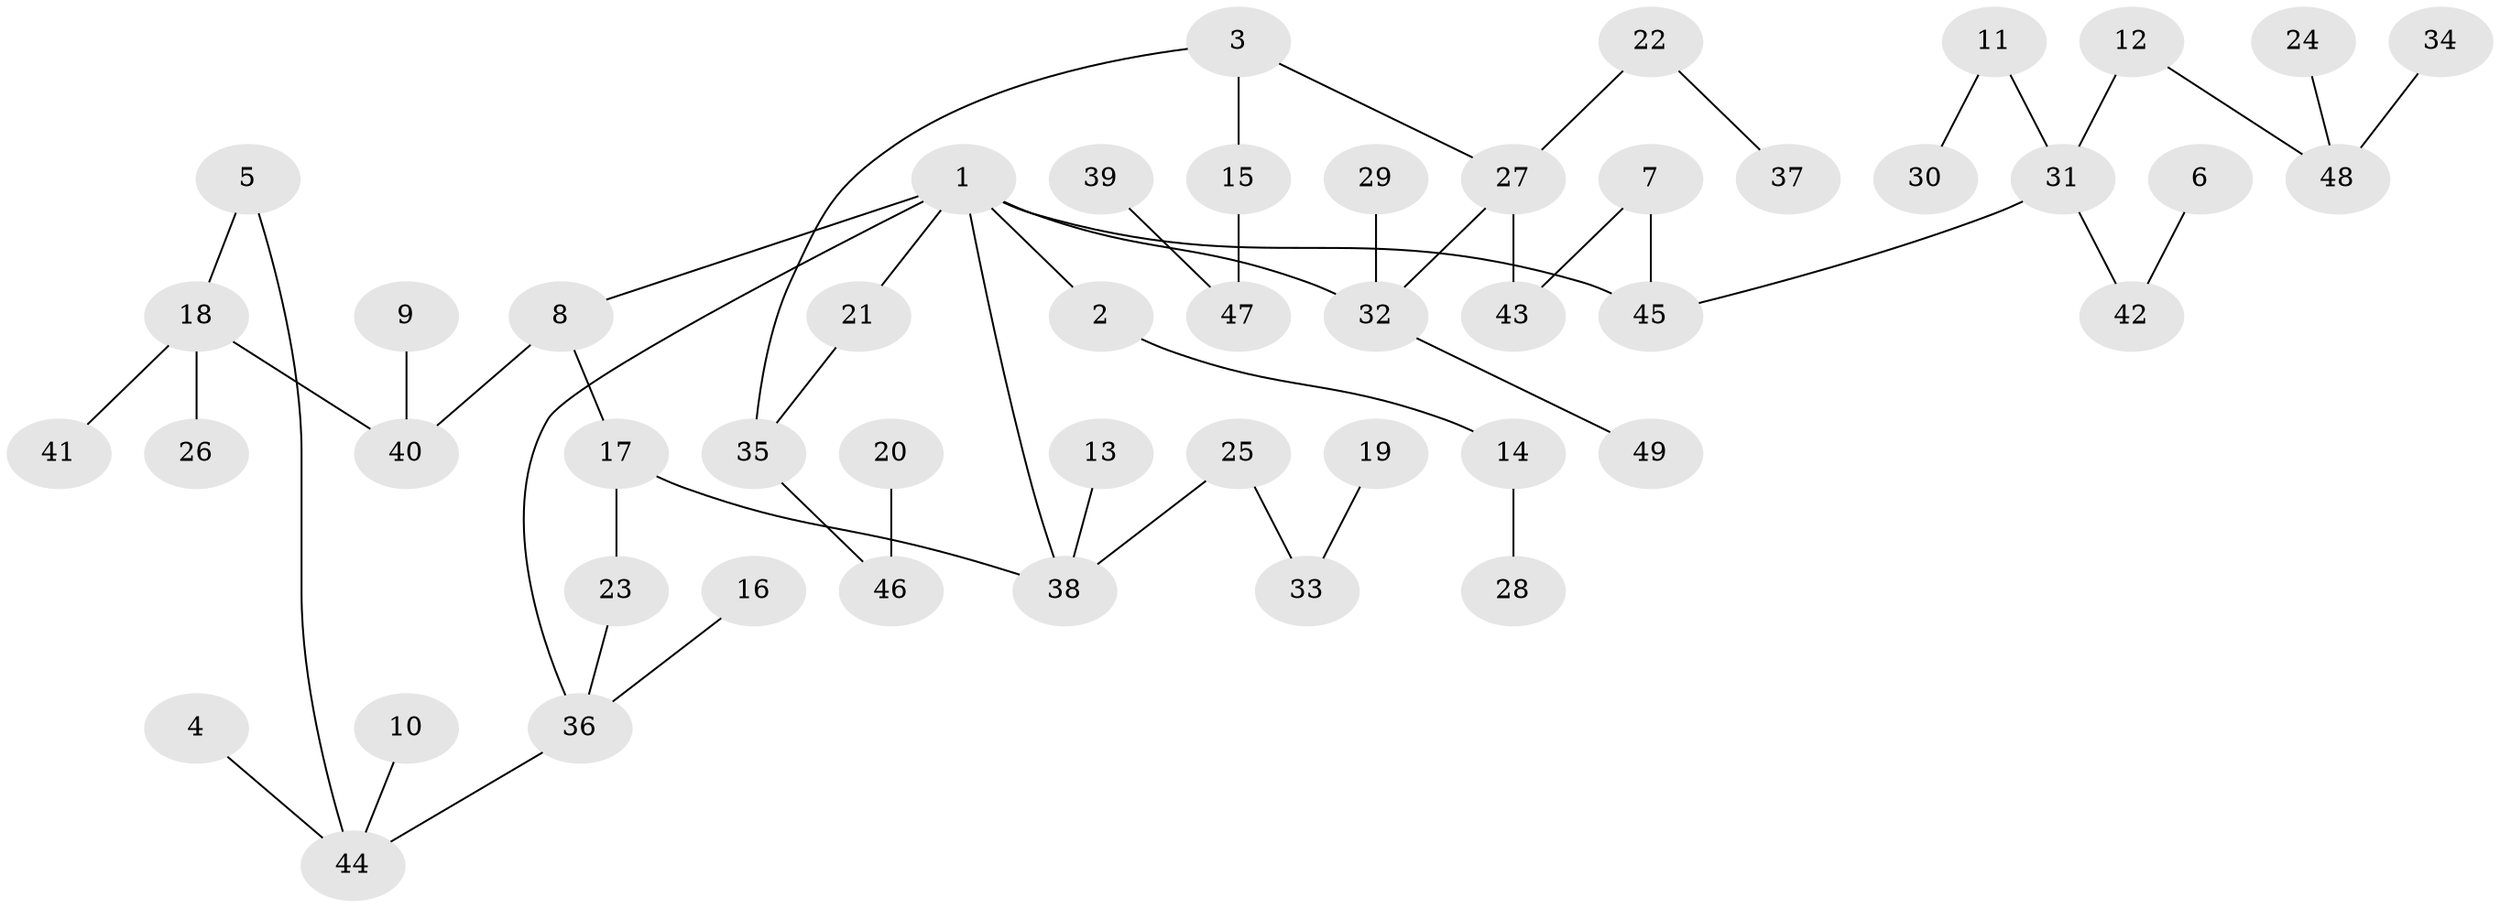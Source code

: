 // original degree distribution, {5: 0.041237113402061855, 6: 0.041237113402061855, 4: 0.08247422680412371, 2: 0.23711340206185566, 1: 0.4845360824742268, 3: 0.1134020618556701}
// Generated by graph-tools (version 1.1) at 2025/01/03/09/25 03:01:02]
// undirected, 49 vertices, 53 edges
graph export_dot {
graph [start="1"]
  node [color=gray90,style=filled];
  1;
  2;
  3;
  4;
  5;
  6;
  7;
  8;
  9;
  10;
  11;
  12;
  13;
  14;
  15;
  16;
  17;
  18;
  19;
  20;
  21;
  22;
  23;
  24;
  25;
  26;
  27;
  28;
  29;
  30;
  31;
  32;
  33;
  34;
  35;
  36;
  37;
  38;
  39;
  40;
  41;
  42;
  43;
  44;
  45;
  46;
  47;
  48;
  49;
  1 -- 2 [weight=1.0];
  1 -- 8 [weight=1.0];
  1 -- 21 [weight=1.0];
  1 -- 32 [weight=1.0];
  1 -- 36 [weight=1.0];
  1 -- 38 [weight=1.0];
  1 -- 45 [weight=1.0];
  2 -- 14 [weight=1.0];
  3 -- 15 [weight=1.0];
  3 -- 27 [weight=1.0];
  3 -- 35 [weight=1.0];
  4 -- 44 [weight=1.0];
  5 -- 18 [weight=1.0];
  5 -- 44 [weight=1.0];
  6 -- 42 [weight=1.0];
  7 -- 43 [weight=1.0];
  7 -- 45 [weight=1.0];
  8 -- 17 [weight=1.0];
  8 -- 40 [weight=1.0];
  9 -- 40 [weight=1.0];
  10 -- 44 [weight=1.0];
  11 -- 30 [weight=1.0];
  11 -- 31 [weight=1.0];
  12 -- 31 [weight=1.0];
  12 -- 48 [weight=1.0];
  13 -- 38 [weight=1.0];
  14 -- 28 [weight=1.0];
  15 -- 47 [weight=1.0];
  16 -- 36 [weight=1.0];
  17 -- 23 [weight=1.0];
  17 -- 38 [weight=1.0];
  18 -- 26 [weight=1.0];
  18 -- 40 [weight=1.0];
  18 -- 41 [weight=1.0];
  19 -- 33 [weight=1.0];
  20 -- 46 [weight=1.0];
  21 -- 35 [weight=1.0];
  22 -- 27 [weight=1.0];
  22 -- 37 [weight=1.0];
  23 -- 36 [weight=1.0];
  24 -- 48 [weight=1.0];
  25 -- 33 [weight=1.0];
  25 -- 38 [weight=1.0];
  27 -- 32 [weight=1.0];
  27 -- 43 [weight=1.0];
  29 -- 32 [weight=1.0];
  31 -- 42 [weight=1.0];
  31 -- 45 [weight=1.0];
  32 -- 49 [weight=1.0];
  34 -- 48 [weight=1.0];
  35 -- 46 [weight=1.0];
  36 -- 44 [weight=1.0];
  39 -- 47 [weight=1.0];
}
